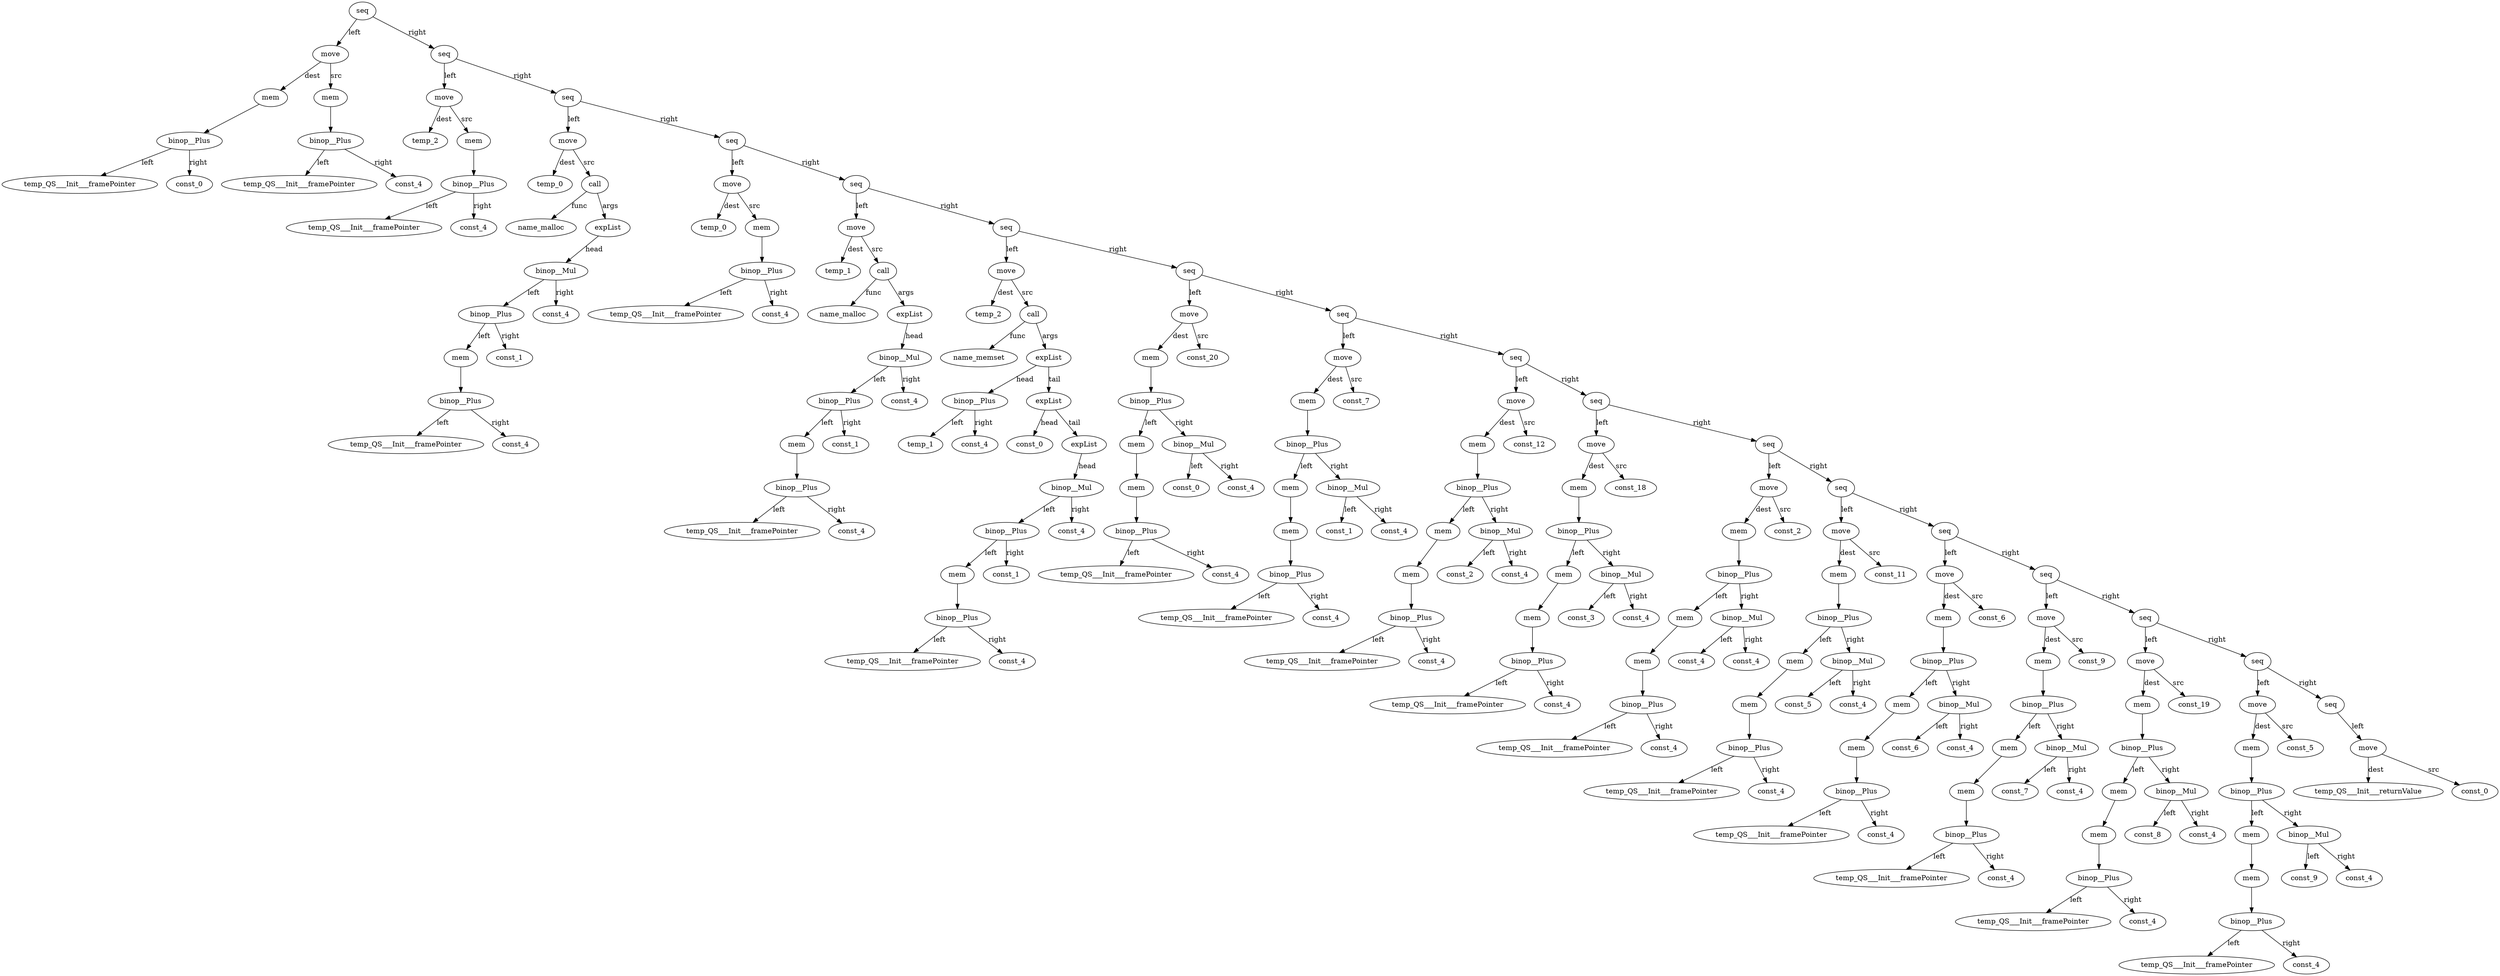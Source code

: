 digraph {
temp_QS___Init___framePointer__id_0 [ label="temp_QS___Init___framePointer" ]; 
const_0__id_1 [ label="const_0" ]; 
binop__Plus__id_2 [ label="binop__Plus" ]; 
binop__Plus__id_2 -> const_0__id_1 [ label="right"] ; 
binop__Plus__id_2 -> temp_QS___Init___framePointer__id_0 [ label="left"] ; 
mem__id_3 [ label="mem" ]; 
mem__id_3 -> binop__Plus__id_2 ; 
temp_QS___Init___framePointer__id_4 [ label="temp_QS___Init___framePointer" ]; 
const_4__id_5 [ label="const_4" ]; 
binop__Plus__id_6 [ label="binop__Plus" ]; 
binop__Plus__id_6 -> const_4__id_5 [ label="right"] ; 
binop__Plus__id_6 -> temp_QS___Init___framePointer__id_4 [ label="left"] ; 
mem__id_7 [ label="mem" ]; 
mem__id_7 -> binop__Plus__id_6 ; 
move__id_8 [ label="move" ]; 
move__id_8 -> mem__id_3 [ label="dest"] ; 
move__id_8 -> mem__id_7 [ label="src"] ; 
temp_2__id_9 [ label="temp_2" ]; 
temp_QS___Init___framePointer__id_10 [ label="temp_QS___Init___framePointer" ]; 
const_4__id_11 [ label="const_4" ]; 
binop__Plus__id_12 [ label="binop__Plus" ]; 
binop__Plus__id_12 -> const_4__id_11 [ label="right"] ; 
binop__Plus__id_12 -> temp_QS___Init___framePointer__id_10 [ label="left"] ; 
mem__id_13 [ label="mem" ]; 
mem__id_13 -> binop__Plus__id_12 ; 
move__id_14 [ label="move" ]; 
move__id_14 -> temp_2__id_9 [ label="dest"] ; 
move__id_14 -> mem__id_13 [ label="src"] ; 
temp_0__id_15 [ label="temp_0" ]; 
name_malloc__id_16 [ label="name_malloc" ]; 
temp_QS___Init___framePointer__id_17 [ label="temp_QS___Init___framePointer" ]; 
const_4__id_18 [ label="const_4" ]; 
binop__Plus__id_19 [ label="binop__Plus" ]; 
binop__Plus__id_19 -> const_4__id_18 [ label="right"] ; 
binop__Plus__id_19 -> temp_QS___Init___framePointer__id_17 [ label="left"] ; 
mem__id_20 [ label="mem" ]; 
mem__id_20 -> binop__Plus__id_19 ; 
const_1__id_21 [ label="const_1" ]; 
binop__Plus__id_22 [ label="binop__Plus" ]; 
binop__Plus__id_22 -> const_1__id_21 [ label="right"] ; 
binop__Plus__id_22 -> mem__id_20 [ label="left"] ; 
const_4__id_23 [ label="const_4" ]; 
binop__Mul__id_24 [ label="binop__Mul" ]; 
binop__Mul__id_24 -> const_4__id_23 [ label="right"] ; 
binop__Mul__id_24 -> binop__Plus__id_22 [ label="left"] ; 
expList__id_25 [ label="expList" ]; 
expList__id_25 -> binop__Mul__id_24 [ label="head"] ; 
call__id_26 [ label="call" ]; 
call__id_26 -> name_malloc__id_16 [ label="func"] ; 
call__id_26 -> expList__id_25 [ label="args"] ; 
move__id_27 [ label="move" ]; 
move__id_27 -> temp_0__id_15 [ label="dest"] ; 
move__id_27 -> call__id_26 [ label="src"] ; 
temp_0__id_28 [ label="temp_0" ]; 
temp_QS___Init___framePointer__id_29 [ label="temp_QS___Init___framePointer" ]; 
const_4__id_30 [ label="const_4" ]; 
binop__Plus__id_31 [ label="binop__Plus" ]; 
binop__Plus__id_31 -> const_4__id_30 [ label="right"] ; 
binop__Plus__id_31 -> temp_QS___Init___framePointer__id_29 [ label="left"] ; 
mem__id_32 [ label="mem" ]; 
mem__id_32 -> binop__Plus__id_31 ; 
move__id_33 [ label="move" ]; 
move__id_33 -> temp_0__id_28 [ label="dest"] ; 
move__id_33 -> mem__id_32 [ label="src"] ; 
temp_1__id_34 [ label="temp_1" ]; 
name_malloc__id_35 [ label="name_malloc" ]; 
temp_QS___Init___framePointer__id_36 [ label="temp_QS___Init___framePointer" ]; 
const_4__id_37 [ label="const_4" ]; 
binop__Plus__id_38 [ label="binop__Plus" ]; 
binop__Plus__id_38 -> const_4__id_37 [ label="right"] ; 
binop__Plus__id_38 -> temp_QS___Init___framePointer__id_36 [ label="left"] ; 
mem__id_39 [ label="mem" ]; 
mem__id_39 -> binop__Plus__id_38 ; 
const_1__id_40 [ label="const_1" ]; 
binop__Plus__id_41 [ label="binop__Plus" ]; 
binop__Plus__id_41 -> const_1__id_40 [ label="right"] ; 
binop__Plus__id_41 -> mem__id_39 [ label="left"] ; 
const_4__id_42 [ label="const_4" ]; 
binop__Mul__id_43 [ label="binop__Mul" ]; 
binop__Mul__id_43 -> const_4__id_42 [ label="right"] ; 
binop__Mul__id_43 -> binop__Plus__id_41 [ label="left"] ; 
expList__id_44 [ label="expList" ]; 
expList__id_44 -> binop__Mul__id_43 [ label="head"] ; 
call__id_45 [ label="call" ]; 
call__id_45 -> name_malloc__id_35 [ label="func"] ; 
call__id_45 -> expList__id_44 [ label="args"] ; 
move__id_46 [ label="move" ]; 
move__id_46 -> temp_1__id_34 [ label="dest"] ; 
move__id_46 -> call__id_45 [ label="src"] ; 
temp_2__id_47 [ label="temp_2" ]; 
name_memset__id_48 [ label="name_memset" ]; 
temp_1__id_49 [ label="temp_1" ]; 
const_4__id_50 [ label="const_4" ]; 
binop__Plus__id_51 [ label="binop__Plus" ]; 
binop__Plus__id_51 -> const_4__id_50 [ label="right"] ; 
binop__Plus__id_51 -> temp_1__id_49 [ label="left"] ; 
const_0__id_52 [ label="const_0" ]; 
temp_QS___Init___framePointer__id_53 [ label="temp_QS___Init___framePointer" ]; 
const_4__id_54 [ label="const_4" ]; 
binop__Plus__id_55 [ label="binop__Plus" ]; 
binop__Plus__id_55 -> const_4__id_54 [ label="right"] ; 
binop__Plus__id_55 -> temp_QS___Init___framePointer__id_53 [ label="left"] ; 
mem__id_56 [ label="mem" ]; 
mem__id_56 -> binop__Plus__id_55 ; 
const_1__id_57 [ label="const_1" ]; 
binop__Plus__id_58 [ label="binop__Plus" ]; 
binop__Plus__id_58 -> const_1__id_57 [ label="right"] ; 
binop__Plus__id_58 -> mem__id_56 [ label="left"] ; 
const_4__id_59 [ label="const_4" ]; 
binop__Mul__id_60 [ label="binop__Mul" ]; 
binop__Mul__id_60 -> const_4__id_59 [ label="right"] ; 
binop__Mul__id_60 -> binop__Plus__id_58 [ label="left"] ; 
expList__id_61 [ label="expList" ]; 
expList__id_61 -> binop__Mul__id_60 [ label="head"] ; 
expList__id_62 [ label="expList" ]; 
expList__id_62 -> const_0__id_52 [ label="head"] ; 
expList__id_62 -> expList__id_61 [ label="tail"] ; 
expList__id_63 [ label="expList" ]; 
expList__id_63 -> binop__Plus__id_51 [ label="head"] ; 
expList__id_63 -> expList__id_62 [ label="tail"] ; 
call__id_64 [ label="call" ]; 
call__id_64 -> name_memset__id_48 [ label="func"] ; 
call__id_64 -> expList__id_63 [ label="args"] ; 
move__id_65 [ label="move" ]; 
move__id_65 -> temp_2__id_47 [ label="dest"] ; 
move__id_65 -> call__id_64 [ label="src"] ; 
temp_QS___Init___framePointer__id_66 [ label="temp_QS___Init___framePointer" ]; 
const_4__id_67 [ label="const_4" ]; 
binop__Plus__id_68 [ label="binop__Plus" ]; 
binop__Plus__id_68 -> const_4__id_67 [ label="right"] ; 
binop__Plus__id_68 -> temp_QS___Init___framePointer__id_66 [ label="left"] ; 
mem__id_69 [ label="mem" ]; 
mem__id_69 -> binop__Plus__id_68 ; 
mem__id_70 [ label="mem" ]; 
mem__id_70 -> mem__id_69 ; 
const_0__id_71 [ label="const_0" ]; 
const_4__id_72 [ label="const_4" ]; 
binop__Mul__id_73 [ label="binop__Mul" ]; 
binop__Mul__id_73 -> const_4__id_72 [ label="right"] ; 
binop__Mul__id_73 -> const_0__id_71 [ label="left"] ; 
binop__Plus__id_74 [ label="binop__Plus" ]; 
binop__Plus__id_74 -> binop__Mul__id_73 [ label="right"] ; 
binop__Plus__id_74 -> mem__id_70 [ label="left"] ; 
mem__id_75 [ label="mem" ]; 
mem__id_75 -> binop__Plus__id_74 ; 
const_20__id_76 [ label="const_20" ]; 
move__id_77 [ label="move" ]; 
move__id_77 -> mem__id_75 [ label="dest"] ; 
move__id_77 -> const_20__id_76 [ label="src"] ; 
temp_QS___Init___framePointer__id_78 [ label="temp_QS___Init___framePointer" ]; 
const_4__id_79 [ label="const_4" ]; 
binop__Plus__id_80 [ label="binop__Plus" ]; 
binop__Plus__id_80 -> const_4__id_79 [ label="right"] ; 
binop__Plus__id_80 -> temp_QS___Init___framePointer__id_78 [ label="left"] ; 
mem__id_81 [ label="mem" ]; 
mem__id_81 -> binop__Plus__id_80 ; 
mem__id_82 [ label="mem" ]; 
mem__id_82 -> mem__id_81 ; 
const_1__id_83 [ label="const_1" ]; 
const_4__id_84 [ label="const_4" ]; 
binop__Mul__id_85 [ label="binop__Mul" ]; 
binop__Mul__id_85 -> const_4__id_84 [ label="right"] ; 
binop__Mul__id_85 -> const_1__id_83 [ label="left"] ; 
binop__Plus__id_86 [ label="binop__Plus" ]; 
binop__Plus__id_86 -> binop__Mul__id_85 [ label="right"] ; 
binop__Plus__id_86 -> mem__id_82 [ label="left"] ; 
mem__id_87 [ label="mem" ]; 
mem__id_87 -> binop__Plus__id_86 ; 
const_7__id_88 [ label="const_7" ]; 
move__id_89 [ label="move" ]; 
move__id_89 -> mem__id_87 [ label="dest"] ; 
move__id_89 -> const_7__id_88 [ label="src"] ; 
temp_QS___Init___framePointer__id_90 [ label="temp_QS___Init___framePointer" ]; 
const_4__id_91 [ label="const_4" ]; 
binop__Plus__id_92 [ label="binop__Plus" ]; 
binop__Plus__id_92 -> const_4__id_91 [ label="right"] ; 
binop__Plus__id_92 -> temp_QS___Init___framePointer__id_90 [ label="left"] ; 
mem__id_93 [ label="mem" ]; 
mem__id_93 -> binop__Plus__id_92 ; 
mem__id_94 [ label="mem" ]; 
mem__id_94 -> mem__id_93 ; 
const_2__id_95 [ label="const_2" ]; 
const_4__id_96 [ label="const_4" ]; 
binop__Mul__id_97 [ label="binop__Mul" ]; 
binop__Mul__id_97 -> const_4__id_96 [ label="right"] ; 
binop__Mul__id_97 -> const_2__id_95 [ label="left"] ; 
binop__Plus__id_98 [ label="binop__Plus" ]; 
binop__Plus__id_98 -> binop__Mul__id_97 [ label="right"] ; 
binop__Plus__id_98 -> mem__id_94 [ label="left"] ; 
mem__id_99 [ label="mem" ]; 
mem__id_99 -> binop__Plus__id_98 ; 
const_12__id_100 [ label="const_12" ]; 
move__id_101 [ label="move" ]; 
move__id_101 -> mem__id_99 [ label="dest"] ; 
move__id_101 -> const_12__id_100 [ label="src"] ; 
temp_QS___Init___framePointer__id_102 [ label="temp_QS___Init___framePointer" ]; 
const_4__id_103 [ label="const_4" ]; 
binop__Plus__id_104 [ label="binop__Plus" ]; 
binop__Plus__id_104 -> const_4__id_103 [ label="right"] ; 
binop__Plus__id_104 -> temp_QS___Init___framePointer__id_102 [ label="left"] ; 
mem__id_105 [ label="mem" ]; 
mem__id_105 -> binop__Plus__id_104 ; 
mem__id_106 [ label="mem" ]; 
mem__id_106 -> mem__id_105 ; 
const_3__id_107 [ label="const_3" ]; 
const_4__id_108 [ label="const_4" ]; 
binop__Mul__id_109 [ label="binop__Mul" ]; 
binop__Mul__id_109 -> const_4__id_108 [ label="right"] ; 
binop__Mul__id_109 -> const_3__id_107 [ label="left"] ; 
binop__Plus__id_110 [ label="binop__Plus" ]; 
binop__Plus__id_110 -> binop__Mul__id_109 [ label="right"] ; 
binop__Plus__id_110 -> mem__id_106 [ label="left"] ; 
mem__id_111 [ label="mem" ]; 
mem__id_111 -> binop__Plus__id_110 ; 
const_18__id_112 [ label="const_18" ]; 
move__id_113 [ label="move" ]; 
move__id_113 -> mem__id_111 [ label="dest"] ; 
move__id_113 -> const_18__id_112 [ label="src"] ; 
temp_QS___Init___framePointer__id_114 [ label="temp_QS___Init___framePointer" ]; 
const_4__id_115 [ label="const_4" ]; 
binop__Plus__id_116 [ label="binop__Plus" ]; 
binop__Plus__id_116 -> const_4__id_115 [ label="right"] ; 
binop__Plus__id_116 -> temp_QS___Init___framePointer__id_114 [ label="left"] ; 
mem__id_117 [ label="mem" ]; 
mem__id_117 -> binop__Plus__id_116 ; 
mem__id_118 [ label="mem" ]; 
mem__id_118 -> mem__id_117 ; 
const_4__id_119 [ label="const_4" ]; 
const_4__id_120 [ label="const_4" ]; 
binop__Mul__id_121 [ label="binop__Mul" ]; 
binop__Mul__id_121 -> const_4__id_120 [ label="right"] ; 
binop__Mul__id_121 -> const_4__id_119 [ label="left"] ; 
binop__Plus__id_122 [ label="binop__Plus" ]; 
binop__Plus__id_122 -> binop__Mul__id_121 [ label="right"] ; 
binop__Plus__id_122 -> mem__id_118 [ label="left"] ; 
mem__id_123 [ label="mem" ]; 
mem__id_123 -> binop__Plus__id_122 ; 
const_2__id_124 [ label="const_2" ]; 
move__id_125 [ label="move" ]; 
move__id_125 -> mem__id_123 [ label="dest"] ; 
move__id_125 -> const_2__id_124 [ label="src"] ; 
temp_QS___Init___framePointer__id_126 [ label="temp_QS___Init___framePointer" ]; 
const_4__id_127 [ label="const_4" ]; 
binop__Plus__id_128 [ label="binop__Plus" ]; 
binop__Plus__id_128 -> const_4__id_127 [ label="right"] ; 
binop__Plus__id_128 -> temp_QS___Init___framePointer__id_126 [ label="left"] ; 
mem__id_129 [ label="mem" ]; 
mem__id_129 -> binop__Plus__id_128 ; 
mem__id_130 [ label="mem" ]; 
mem__id_130 -> mem__id_129 ; 
const_5__id_131 [ label="const_5" ]; 
const_4__id_132 [ label="const_4" ]; 
binop__Mul__id_133 [ label="binop__Mul" ]; 
binop__Mul__id_133 -> const_4__id_132 [ label="right"] ; 
binop__Mul__id_133 -> const_5__id_131 [ label="left"] ; 
binop__Plus__id_134 [ label="binop__Plus" ]; 
binop__Plus__id_134 -> binop__Mul__id_133 [ label="right"] ; 
binop__Plus__id_134 -> mem__id_130 [ label="left"] ; 
mem__id_135 [ label="mem" ]; 
mem__id_135 -> binop__Plus__id_134 ; 
const_11__id_136 [ label="const_11" ]; 
move__id_137 [ label="move" ]; 
move__id_137 -> mem__id_135 [ label="dest"] ; 
move__id_137 -> const_11__id_136 [ label="src"] ; 
temp_QS___Init___framePointer__id_138 [ label="temp_QS___Init___framePointer" ]; 
const_4__id_139 [ label="const_4" ]; 
binop__Plus__id_140 [ label="binop__Plus" ]; 
binop__Plus__id_140 -> const_4__id_139 [ label="right"] ; 
binop__Plus__id_140 -> temp_QS___Init___framePointer__id_138 [ label="left"] ; 
mem__id_141 [ label="mem" ]; 
mem__id_141 -> binop__Plus__id_140 ; 
mem__id_142 [ label="mem" ]; 
mem__id_142 -> mem__id_141 ; 
const_6__id_143 [ label="const_6" ]; 
const_4__id_144 [ label="const_4" ]; 
binop__Mul__id_145 [ label="binop__Mul" ]; 
binop__Mul__id_145 -> const_4__id_144 [ label="right"] ; 
binop__Mul__id_145 -> const_6__id_143 [ label="left"] ; 
binop__Plus__id_146 [ label="binop__Plus" ]; 
binop__Plus__id_146 -> binop__Mul__id_145 [ label="right"] ; 
binop__Plus__id_146 -> mem__id_142 [ label="left"] ; 
mem__id_147 [ label="mem" ]; 
mem__id_147 -> binop__Plus__id_146 ; 
const_6__id_148 [ label="const_6" ]; 
move__id_149 [ label="move" ]; 
move__id_149 -> mem__id_147 [ label="dest"] ; 
move__id_149 -> const_6__id_148 [ label="src"] ; 
temp_QS___Init___framePointer__id_150 [ label="temp_QS___Init___framePointer" ]; 
const_4__id_151 [ label="const_4" ]; 
binop__Plus__id_152 [ label="binop__Plus" ]; 
binop__Plus__id_152 -> const_4__id_151 [ label="right"] ; 
binop__Plus__id_152 -> temp_QS___Init___framePointer__id_150 [ label="left"] ; 
mem__id_153 [ label="mem" ]; 
mem__id_153 -> binop__Plus__id_152 ; 
mem__id_154 [ label="mem" ]; 
mem__id_154 -> mem__id_153 ; 
const_7__id_155 [ label="const_7" ]; 
const_4__id_156 [ label="const_4" ]; 
binop__Mul__id_157 [ label="binop__Mul" ]; 
binop__Mul__id_157 -> const_4__id_156 [ label="right"] ; 
binop__Mul__id_157 -> const_7__id_155 [ label="left"] ; 
binop__Plus__id_158 [ label="binop__Plus" ]; 
binop__Plus__id_158 -> binop__Mul__id_157 [ label="right"] ; 
binop__Plus__id_158 -> mem__id_154 [ label="left"] ; 
mem__id_159 [ label="mem" ]; 
mem__id_159 -> binop__Plus__id_158 ; 
const_9__id_160 [ label="const_9" ]; 
move__id_161 [ label="move" ]; 
move__id_161 -> mem__id_159 [ label="dest"] ; 
move__id_161 -> const_9__id_160 [ label="src"] ; 
temp_QS___Init___framePointer__id_162 [ label="temp_QS___Init___framePointer" ]; 
const_4__id_163 [ label="const_4" ]; 
binop__Plus__id_164 [ label="binop__Plus" ]; 
binop__Plus__id_164 -> const_4__id_163 [ label="right"] ; 
binop__Plus__id_164 -> temp_QS___Init___framePointer__id_162 [ label="left"] ; 
mem__id_165 [ label="mem" ]; 
mem__id_165 -> binop__Plus__id_164 ; 
mem__id_166 [ label="mem" ]; 
mem__id_166 -> mem__id_165 ; 
const_8__id_167 [ label="const_8" ]; 
const_4__id_168 [ label="const_4" ]; 
binop__Mul__id_169 [ label="binop__Mul" ]; 
binop__Mul__id_169 -> const_4__id_168 [ label="right"] ; 
binop__Mul__id_169 -> const_8__id_167 [ label="left"] ; 
binop__Plus__id_170 [ label="binop__Plus" ]; 
binop__Plus__id_170 -> binop__Mul__id_169 [ label="right"] ; 
binop__Plus__id_170 -> mem__id_166 [ label="left"] ; 
mem__id_171 [ label="mem" ]; 
mem__id_171 -> binop__Plus__id_170 ; 
const_19__id_172 [ label="const_19" ]; 
move__id_173 [ label="move" ]; 
move__id_173 -> mem__id_171 [ label="dest"] ; 
move__id_173 -> const_19__id_172 [ label="src"] ; 
temp_QS___Init___framePointer__id_174 [ label="temp_QS___Init___framePointer" ]; 
const_4__id_175 [ label="const_4" ]; 
binop__Plus__id_176 [ label="binop__Plus" ]; 
binop__Plus__id_176 -> const_4__id_175 [ label="right"] ; 
binop__Plus__id_176 -> temp_QS___Init___framePointer__id_174 [ label="left"] ; 
mem__id_177 [ label="mem" ]; 
mem__id_177 -> binop__Plus__id_176 ; 
mem__id_178 [ label="mem" ]; 
mem__id_178 -> mem__id_177 ; 
const_9__id_179 [ label="const_9" ]; 
const_4__id_180 [ label="const_4" ]; 
binop__Mul__id_181 [ label="binop__Mul" ]; 
binop__Mul__id_181 -> const_4__id_180 [ label="right"] ; 
binop__Mul__id_181 -> const_9__id_179 [ label="left"] ; 
binop__Plus__id_182 [ label="binop__Plus" ]; 
binop__Plus__id_182 -> binop__Mul__id_181 [ label="right"] ; 
binop__Plus__id_182 -> mem__id_178 [ label="left"] ; 
mem__id_183 [ label="mem" ]; 
mem__id_183 -> binop__Plus__id_182 ; 
const_5__id_184 [ label="const_5" ]; 
move__id_185 [ label="move" ]; 
move__id_185 -> mem__id_183 [ label="dest"] ; 
move__id_185 -> const_5__id_184 [ label="src"] ; 
temp_QS___Init___returnValue__id_186 [ label="temp_QS___Init___returnValue" ]; 
const_0__id_187 [ label="const_0" ]; 
move__id_188 [ label="move" ]; 
move__id_188 -> temp_QS___Init___returnValue__id_186 [ label="dest"] ; 
move__id_188 -> const_0__id_187 [ label="src"] ; 
seq__id_189 [ label="seq" ]; 
seq__id_189 -> move__id_188 [ label="left"] ; 
seq__id_190 [ label="seq" ]; 
seq__id_190 -> move__id_185 [ label="left"] ; 
seq__id_190 -> seq__id_189 [ label="right"] ; 
seq__id_191 [ label="seq" ]; 
seq__id_191 -> move__id_173 [ label="left"] ; 
seq__id_191 -> seq__id_190 [ label="right"] ; 
seq__id_192 [ label="seq" ]; 
seq__id_192 -> move__id_161 [ label="left"] ; 
seq__id_192 -> seq__id_191 [ label="right"] ; 
seq__id_193 [ label="seq" ]; 
seq__id_193 -> move__id_149 [ label="left"] ; 
seq__id_193 -> seq__id_192 [ label="right"] ; 
seq__id_194 [ label="seq" ]; 
seq__id_194 -> move__id_137 [ label="left"] ; 
seq__id_194 -> seq__id_193 [ label="right"] ; 
seq__id_195 [ label="seq" ]; 
seq__id_195 -> move__id_125 [ label="left"] ; 
seq__id_195 -> seq__id_194 [ label="right"] ; 
seq__id_196 [ label="seq" ]; 
seq__id_196 -> move__id_113 [ label="left"] ; 
seq__id_196 -> seq__id_195 [ label="right"] ; 
seq__id_197 [ label="seq" ]; 
seq__id_197 -> move__id_101 [ label="left"] ; 
seq__id_197 -> seq__id_196 [ label="right"] ; 
seq__id_198 [ label="seq" ]; 
seq__id_198 -> move__id_89 [ label="left"] ; 
seq__id_198 -> seq__id_197 [ label="right"] ; 
seq__id_199 [ label="seq" ]; 
seq__id_199 -> move__id_77 [ label="left"] ; 
seq__id_199 -> seq__id_198 [ label="right"] ; 
seq__id_200 [ label="seq" ]; 
seq__id_200 -> move__id_65 [ label="left"] ; 
seq__id_200 -> seq__id_199 [ label="right"] ; 
seq__id_201 [ label="seq" ]; 
seq__id_201 -> move__id_46 [ label="left"] ; 
seq__id_201 -> seq__id_200 [ label="right"] ; 
seq__id_202 [ label="seq" ]; 
seq__id_202 -> move__id_33 [ label="left"] ; 
seq__id_202 -> seq__id_201 [ label="right"] ; 
seq__id_203 [ label="seq" ]; 
seq__id_203 -> move__id_27 [ label="left"] ; 
seq__id_203 -> seq__id_202 [ label="right"] ; 
seq__id_204 [ label="seq" ]; 
seq__id_204 -> move__id_14 [ label="left"] ; 
seq__id_204 -> seq__id_203 [ label="right"] ; 
seq__id_205 [ label="seq" ]; 
seq__id_205 -> move__id_8 [ label="left"] ; 
seq__id_205 -> seq__id_204 [ label="right"] ; 

}